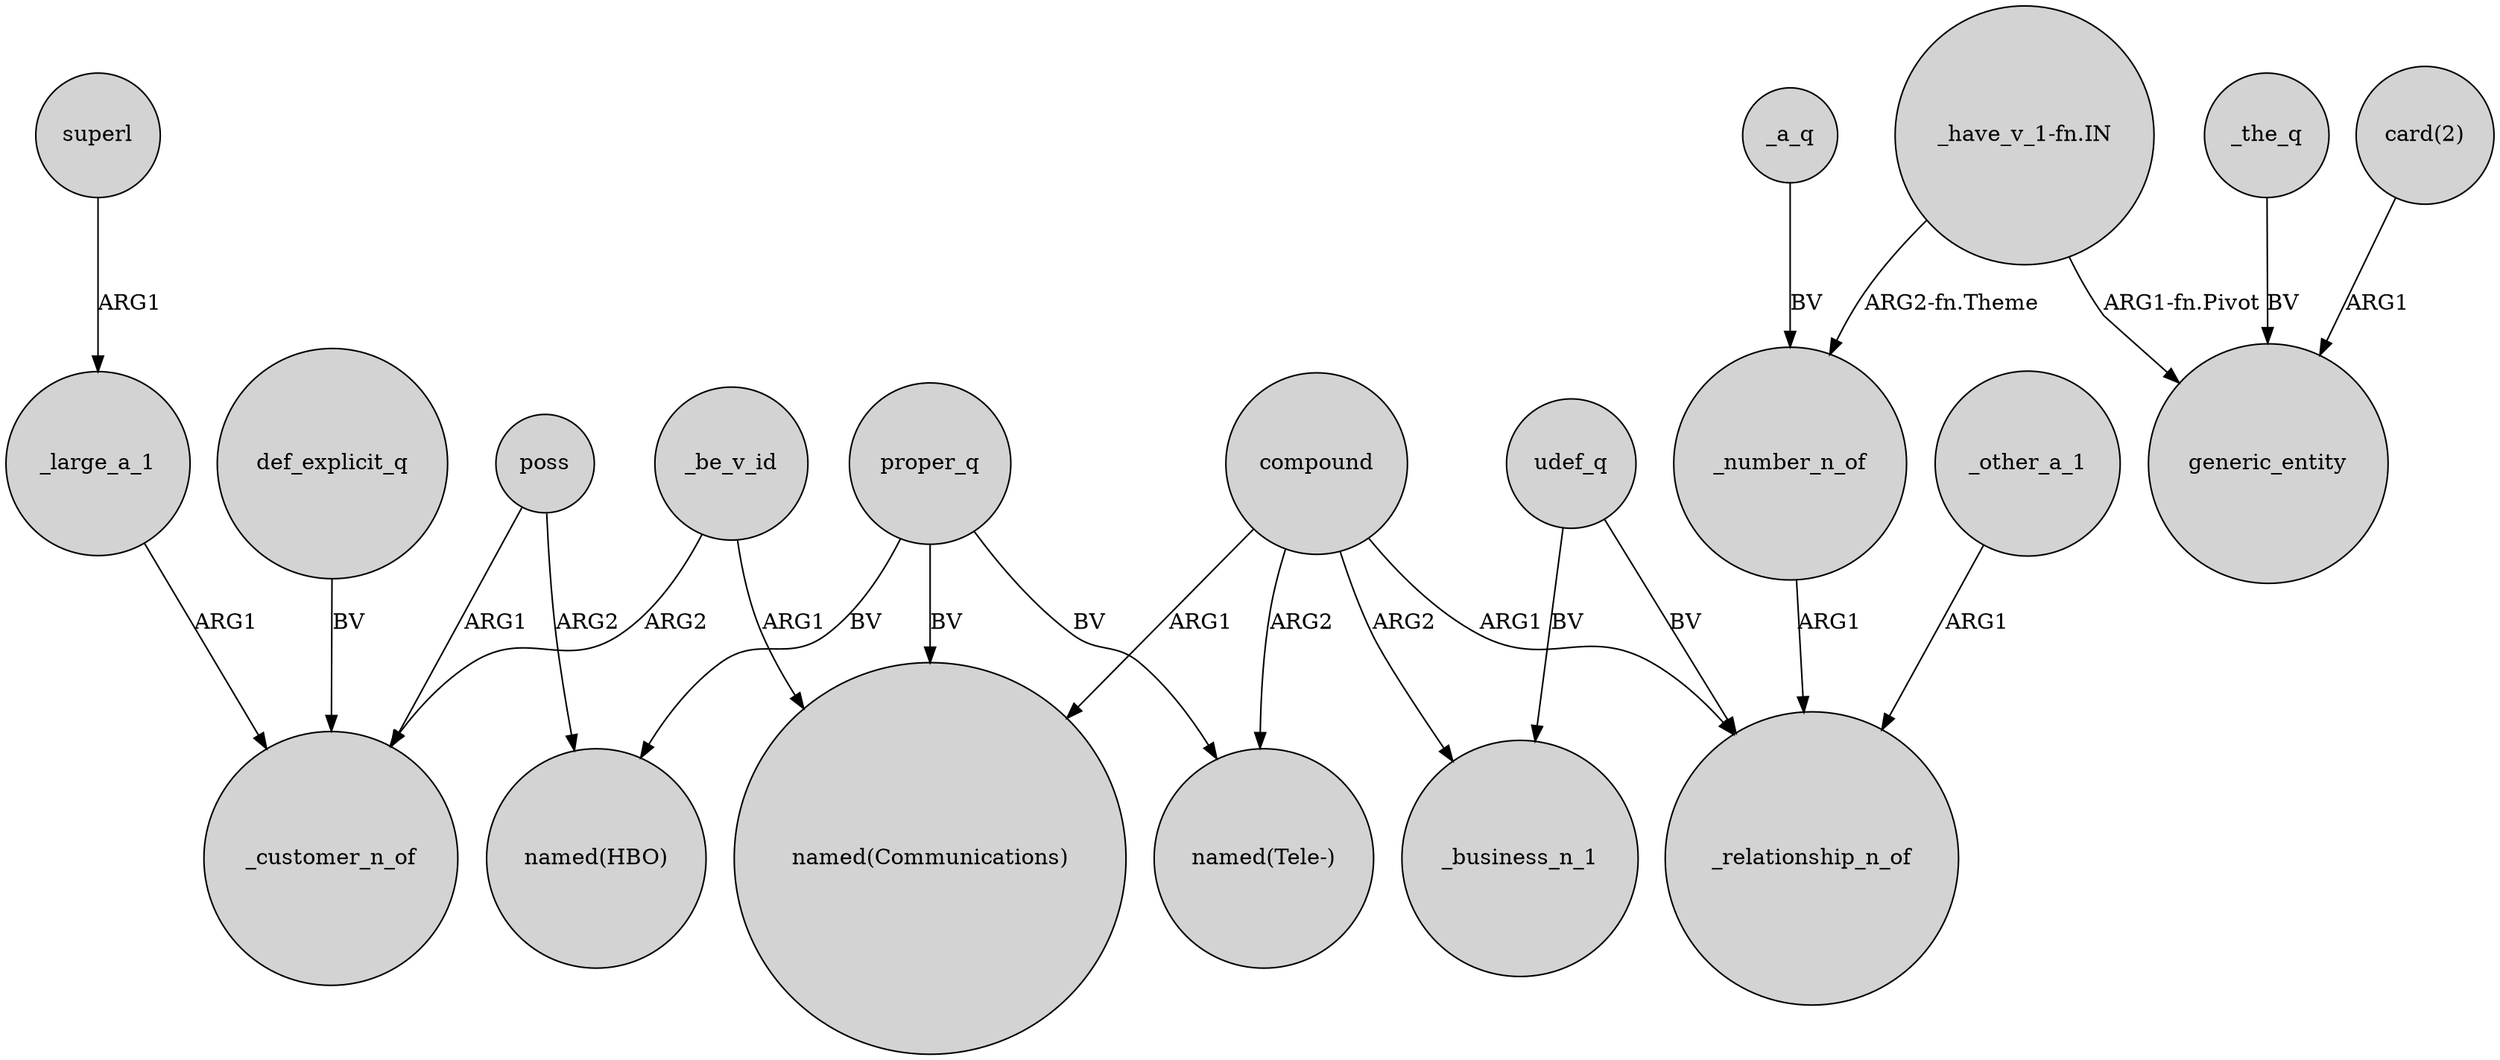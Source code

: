 digraph {
	node [shape=circle style=filled]
	superl -> _large_a_1 [label=ARG1]
	_the_q -> generic_entity [label=BV]
	_a_q -> _number_n_of [label=BV]
	"_have_v_1-fn.IN" -> generic_entity [label="ARG1-fn.Pivot"]
	def_explicit_q -> _customer_n_of [label=BV]
	proper_q -> "named(Communications)" [label=BV]
	"_have_v_1-fn.IN" -> _number_n_of [label="ARG2-fn.Theme"]
	proper_q -> "named(Tele-)" [label=BV]
	compound -> "named(Communications)" [label=ARG1]
	_be_v_id -> "named(Communications)" [label=ARG1]
	compound -> _relationship_n_of [label=ARG1]
	_large_a_1 -> _customer_n_of [label=ARG1]
	_be_v_id -> _customer_n_of [label=ARG2]
	poss -> "named(HBO)" [label=ARG2]
	poss -> _customer_n_of [label=ARG1]
	_number_n_of -> _relationship_n_of [label=ARG1]
	udef_q -> _relationship_n_of [label=BV]
	compound -> _business_n_1 [label=ARG2]
	udef_q -> _business_n_1 [label=BV]
	compound -> "named(Tele-)" [label=ARG2]
	_other_a_1 -> _relationship_n_of [label=ARG1]
	proper_q -> "named(HBO)" [label=BV]
	"card(2)" -> generic_entity [label=ARG1]
}
